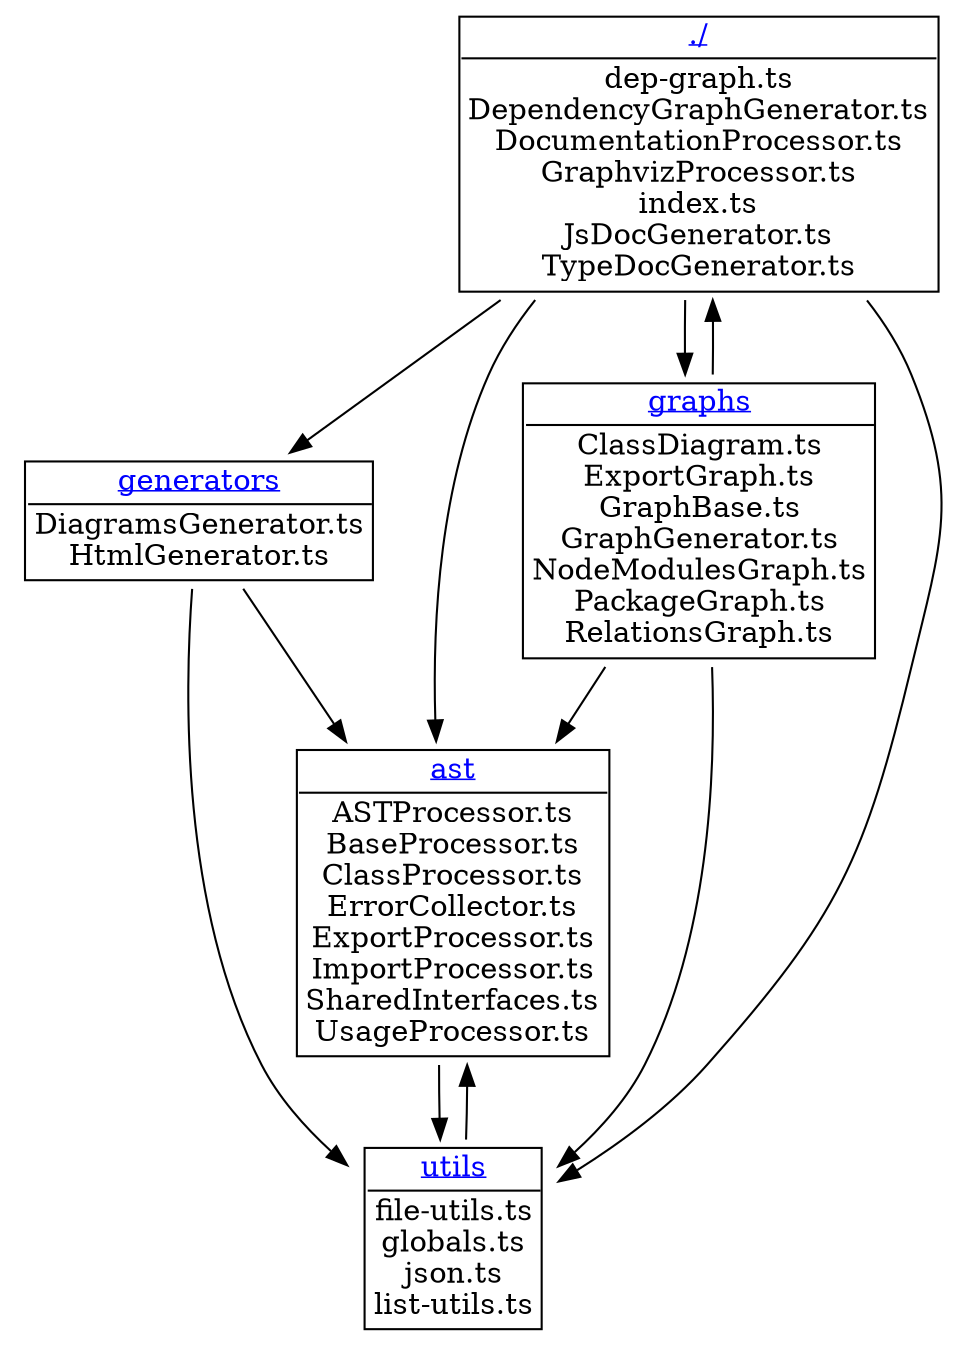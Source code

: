 digraph {label="";
labelloc="t";
"" [shape=none, label=<<TABLE cellspacing="0" cellborder="0" align="left">
<TR><TD ALIGN="center" HREF="diagrams.html#base" TARGET="_top"><U><font color="blue">./</font></U></TD></TR>
<TR><TD BORDER="1" SIDES="T" ALIGN="left">
dep-graph.ts<BR/>
DependencyGraphGenerator.ts<BR/>
DocumentationProcessor.ts<BR/>
GraphvizProcessor.ts<BR/>
index.ts<BR/>
JsDocGenerator.ts<BR/>
TypeDocGenerator.ts<BR/>
</TD></TR>
</TABLE>>];
"ast" [shape=none, label=<<TABLE cellspacing="0" cellborder="0" align="left">
<TR><TD ALIGN="center" HREF="diagrams.html#ast" TARGET="_top"><U><font color="blue">ast</font></U></TD></TR>
<TR><TD BORDER="1" SIDES="T" ALIGN="left">
ASTProcessor.ts<BR/>
BaseProcessor.ts<BR/>
ClassProcessor.ts<BR/>
ErrorCollector.ts<BR/>
ExportProcessor.ts<BR/>
ImportProcessor.ts<BR/>
SharedInterfaces.ts<BR/>
UsageProcessor.ts<BR/>
</TD></TR>
</TABLE>>];
"generators" [shape=none, label=<<TABLE cellspacing="0" cellborder="0" align="left">
<TR><TD ALIGN="center" HREF="diagrams.html#generators" TARGET="_top"><U><font color="blue">generators</font></U></TD></TR>
<TR><TD BORDER="1" SIDES="T" ALIGN="left">
DiagramsGenerator.ts<BR/>
HtmlGenerator.ts<BR/>
</TD></TR>
</TABLE>>];
"graphs" [shape=none, label=<<TABLE cellspacing="0" cellborder="0" align="left">
<TR><TD ALIGN="center" HREF="diagrams.html#graphs" TARGET="_top"><U><font color="blue">graphs</font></U></TD></TR>
<TR><TD BORDER="1" SIDES="T" ALIGN="left">
ClassDiagram.ts<BR/>
ExportGraph.ts<BR/>
GraphBase.ts<BR/>
GraphGenerator.ts<BR/>
NodeModulesGraph.ts<BR/>
PackageGraph.ts<BR/>
RelationsGraph.ts<BR/>
</TD></TR>
</TABLE>>];
"utils" [shape=none, label=<<TABLE cellspacing="0" cellborder="0" align="left">
<TR><TD ALIGN="center" HREF="diagrams.html#utils" TARGET="_top"><U><font color="blue">utils</font></U></TD></TR>
<TR><TD BORDER="1" SIDES="T" ALIGN="left">
file-utils.ts<BR/>
globals.ts<BR/>
json.ts<BR/>
list-utils.ts<BR/>
</TD></TR>
</TABLE>>];
""->"generators";
""->"utils";
""->"graphs";
""->"ast";
"ast"->"utils";
"generators"->"utils";
"generators"->"ast";
"graphs"->"ast";
"graphs"->"";
"graphs"->"utils";
"utils"->"ast";
}
